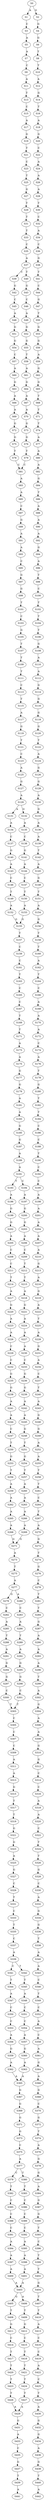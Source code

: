 strict digraph  {
	S0 -> S1 [ label = A ];
	S0 -> S2 [ label = G ];
	S1 -> S3 [ label = C ];
	S2 -> S4 [ label = G ];
	S3 -> S5 [ label = A ];
	S4 -> S6 [ label = G ];
	S5 -> S7 [ label = A ];
	S6 -> S8 [ label = T ];
	S7 -> S9 [ label = C ];
	S8 -> S10 [ label = T ];
	S9 -> S11 [ label = A ];
	S10 -> S12 [ label = A ];
	S11 -> S13 [ label = T ];
	S12 -> S14 [ label = G ];
	S13 -> S15 [ label = C ];
	S14 -> S16 [ label = T ];
	S15 -> S17 [ label = A ];
	S16 -> S18 [ label = A ];
	S17 -> S19 [ label = G ];
	S18 -> S20 [ label = G ];
	S19 -> S21 [ label = T ];
	S20 -> S22 [ label = C ];
	S21 -> S23 [ label = C ];
	S22 -> S24 [ label = A ];
	S23 -> S25 [ label = T ];
	S24 -> S26 [ label = A ];
	S25 -> S27 [ label = G ];
	S26 -> S28 [ label = A ];
	S27 -> S29 [ label = T ];
	S28 -> S30 [ label = T ];
	S29 -> S31 [ label = T ];
	S30 -> S32 [ label = C ];
	S31 -> S33 [ label = T ];
	S32 -> S34 [ label = A ];
	S33 -> S35 [ label = C ];
	S34 -> S36 [ label = C ];
	S35 -> S37 [ label = A ];
	S36 -> S38 [ label = G ];
	S37 -> S39 [ label = C ];
	S37 -> S40 [ label = T ];
	S38 -> S41 [ label = T ];
	S39 -> S42 [ label = G ];
	S40 -> S43 [ label = G ];
	S41 -> S44 [ label = C ];
	S42 -> S45 [ label = C ];
	S43 -> S46 [ label = C ];
	S44 -> S47 [ label = G ];
	S45 -> S48 [ label = A ];
	S46 -> S49 [ label = A ];
	S47 -> S50 [ label = T ];
	S48 -> S51 [ label = G ];
	S49 -> S52 [ label = G ];
	S50 -> S53 [ label = G ];
	S51 -> S54 [ label = G ];
	S52 -> S55 [ label = G ];
	S53 -> S56 [ label = G ];
	S54 -> S57 [ label = C ];
	S55 -> S58 [ label = T ];
	S56 -> S59 [ label = A ];
	S57 -> S60 [ label = A ];
	S58 -> S61 [ label = A ];
	S59 -> S62 [ label = G ];
	S60 -> S63 [ label = G ];
	S61 -> S64 [ label = G ];
	S62 -> S65 [ label = G ];
	S63 -> S66 [ label = A ];
	S64 -> S67 [ label = A ];
	S65 -> S68 [ label = T ];
	S66 -> S69 [ label = A ];
	S67 -> S70 [ label = A ];
	S68 -> S71 [ label = T ];
	S69 -> S72 [ label = G ];
	S70 -> S73 [ label = G ];
	S71 -> S74 [ label = T ];
	S72 -> S75 [ label = G ];
	S73 -> S76 [ label = G ];
	S74 -> S77 [ label = A ];
	S75 -> S78 [ label = T ];
	S76 -> S79 [ label = T ];
	S77 -> S80 [ label = A ];
	S78 -> S81 [ label = C ];
	S79 -> S81 [ label = C ];
	S80 -> S82 [ label = A ];
	S81 -> S83 [ label = A ];
	S82 -> S84 [ label = G ];
	S83 -> S85 [ label = A ];
	S84 -> S86 [ label = T ];
	S85 -> S87 [ label = C ];
	S86 -> S88 [ label = A ];
	S87 -> S89 [ label = G ];
	S88 -> S90 [ label = A ];
	S89 -> S91 [ label = A ];
	S90 -> S92 [ label = A ];
	S91 -> S93 [ label = A ];
	S92 -> S94 [ label = G ];
	S93 -> S95 [ label = C ];
	S94 -> S96 [ label = A ];
	S95 -> S97 [ label = G ];
	S96 -> S98 [ label = T ];
	S97 -> S99 [ label = G ];
	S98 -> S100 [ label = C ];
	S99 -> S101 [ label = T ];
	S100 -> S102 [ label = T ];
	S101 -> S103 [ label = C ];
	S102 -> S104 [ label = T ];
	S103 -> S105 [ label = G ];
	S104 -> S106 [ label = T ];
	S105 -> S107 [ label = T ];
	S106 -> S108 [ label = G ];
	S107 -> S109 [ label = T ];
	S108 -> S110 [ label = A ];
	S109 -> S111 [ label = T ];
	S110 -> S112 [ label = A ];
	S111 -> S113 [ label = C ];
	S112 -> S114 [ label = G ];
	S113 -> S115 [ label = T ];
	S114 -> S116 [ label = G ];
	S115 -> S117 [ label = A ];
	S116 -> S118 [ label = G ];
	S117 -> S119 [ label = G ];
	S118 -> S120 [ label = G ];
	S119 -> S121 [ label = T ];
	S120 -> S122 [ label = T ];
	S121 -> S123 [ label = C ];
	S122 -> S124 [ label = A ];
	S123 -> S125 [ label = A ];
	S124 -> S126 [ label = G ];
	S125 -> S127 [ label = G ];
	S126 -> S128 [ label = G ];
	S127 -> S129 [ label = A ];
	S128 -> S130 [ label = A ];
	S129 -> S131 [ label = A ];
	S129 -> S132 [ label = G ];
	S130 -> S133 [ label = G ];
	S131 -> S134 [ label = A ];
	S132 -> S135 [ label = A ];
	S133 -> S136 [ label = A ];
	S134 -> S137 [ label = C ];
	S135 -> S138 [ label = C ];
	S136 -> S139 [ label = A ];
	S137 -> S140 [ label = G ];
	S138 -> S141 [ label = G ];
	S139 -> S142 [ label = T ];
	S140 -> S143 [ label = A ];
	S141 -> S144 [ label = A ];
	S142 -> S145 [ label = A ];
	S143 -> S146 [ label = C ];
	S144 -> S147 [ label = C ];
	S145 -> S148 [ label = G ];
	S146 -> S149 [ label = T ];
	S147 -> S150 [ label = T ];
	S148 -> S151 [ label = T ];
	S149 -> S152 [ label = A ];
	S150 -> S153 [ label = A ];
	S151 -> S154 [ label = A ];
	S152 -> S155 [ label = G ];
	S153 -> S155 [ label = G ];
	S154 -> S156 [ label = G ];
	S155 -> S157 [ label = T ];
	S156 -> S158 [ label = T ];
	S157 -> S159 [ label = C ];
	S158 -> S160 [ label = T ];
	S159 -> S161 [ label = C ];
	S160 -> S162 [ label = A ];
	S161 -> S163 [ label = T ];
	S162 -> S164 [ label = T ];
	S163 -> S165 [ label = C ];
	S164 -> S166 [ label = C ];
	S165 -> S167 [ label = C ];
	S166 -> S168 [ label = A ];
	S167 -> S169 [ label = T ];
	S168 -> S170 [ label = A ];
	S169 -> S171 [ label = T ];
	S170 -> S172 [ label = A ];
	S171 -> S173 [ label = A ];
	S172 -> S174 [ label = C ];
	S173 -> S175 [ label = A ];
	S174 -> S176 [ label = A ];
	S175 -> S177 [ label = G ];
	S176 -> S178 [ label = T ];
	S177 -> S179 [ label = G ];
	S178 -> S180 [ label = G ];
	S179 -> S181 [ label = A ];
	S180 -> S182 [ label = T ];
	S181 -> S183 [ label = A ];
	S182 -> S184 [ label = T ];
	S183 -> S185 [ label = G ];
	S184 -> S186 [ label = C ];
	S185 -> S187 [ label = G ];
	S186 -> S188 [ label = C ];
	S187 -> S189 [ label = A ];
	S188 -> S190 [ label = T ];
	S189 -> S191 [ label = A ];
	S190 -> S192 [ label = C ];
	S191 -> S193 [ label = T ];
	S191 -> S194 [ label = C ];
	S192 -> S195 [ label = C ];
	S193 -> S196 [ label = A ];
	S194 -> S197 [ label = A ];
	S195 -> S198 [ label = A ];
	S196 -> S199 [ label = G ];
	S197 -> S200 [ label = G ];
	S198 -> S201 [ label = A ];
	S199 -> S202 [ label = G ];
	S200 -> S203 [ label = G ];
	S201 -> S204 [ label = A ];
	S202 -> S205 [ label = A ];
	S203 -> S206 [ label = A ];
	S204 -> S207 [ label = A ];
	S205 -> S208 [ label = C ];
	S206 -> S209 [ label = C ];
	S207 -> S210 [ label = A ];
	S208 -> S211 [ label = C ];
	S209 -> S212 [ label = T ];
	S210 -> S213 [ label = G ];
	S211 -> S214 [ label = T ];
	S212 -> S215 [ label = T ];
	S213 -> S216 [ label = A ];
	S214 -> S217 [ label = A ];
	S215 -> S218 [ label = A ];
	S216 -> S219 [ label = G ];
	S217 -> S220 [ label = G ];
	S218 -> S221 [ label = G ];
	S219 -> S222 [ label = A ];
	S220 -> S223 [ label = A ];
	S221 -> S224 [ label = A ];
	S222 -> S225 [ label = T ];
	S223 -> S226 [ label = A ];
	S224 -> S227 [ label = A ];
	S225 -> S228 [ label = A ];
	S226 -> S229 [ label = C ];
	S227 -> S230 [ label = A ];
	S228 -> S231 [ label = G ];
	S229 -> S232 [ label = C ];
	S230 -> S233 [ label = C ];
	S231 -> S234 [ label = A ];
	S232 -> S235 [ label = G ];
	S233 -> S236 [ label = G ];
	S234 -> S237 [ label = C ];
	S235 -> S238 [ label = G ];
	S236 -> S239 [ label = G ];
	S237 -> S240 [ label = T ];
	S238 -> S241 [ label = A ];
	S239 -> S242 [ label = A ];
	S240 -> S243 [ label = A ];
	S241 -> S244 [ label = A ];
	S242 -> S245 [ label = A ];
	S243 -> S246 [ label = G ];
	S244 -> S247 [ label = C ];
	S245 -> S248 [ label = G ];
	S246 -> S249 [ label = G ];
	S247 -> S250 [ label = T ];
	S248 -> S251 [ label = T ];
	S249 -> S252 [ label = A ];
	S250 -> S253 [ label = G ];
	S251 -> S254 [ label = G ];
	S252 -> S255 [ label = A ];
	S253 -> S256 [ label = T ];
	S254 -> S257 [ label = T ];
	S255 -> S258 [ label = T ];
	S256 -> S259 [ label = A ];
	S257 -> S260 [ label = A ];
	S258 -> S261 [ label = T ];
	S259 -> S262 [ label = A ];
	S260 -> S263 [ label = A ];
	S261 -> S264 [ label = C ];
	S262 -> S265 [ label = A ];
	S263 -> S266 [ label = A ];
	S264 -> S267 [ label = T ];
	S265 -> S268 [ label = A ];
	S266 -> S269 [ label = A ];
	S267 -> S270 [ label = A ];
	S268 -> S271 [ label = G ];
	S269 -> S271 [ label = G ];
	S270 -> S272 [ label = G ];
	S271 -> S273 [ label = A ];
	S272 -> S274 [ label = T ];
	S273 -> S275 [ label = T ];
	S274 -> S276 [ label = G ];
	S275 -> S277 [ label = A ];
	S276 -> S278 [ label = C ];
	S277 -> S279 [ label = G ];
	S277 -> S280 [ label = A ];
	S278 -> S281 [ label = T ];
	S279 -> S282 [ label = C ];
	S280 -> S283 [ label = C ];
	S281 -> S284 [ label = T ];
	S282 -> S285 [ label = A ];
	S283 -> S286 [ label = A ];
	S284 -> S287 [ label = G ];
	S285 -> S288 [ label = T ];
	S286 -> S289 [ label = T ];
	S287 -> S290 [ label = A ];
	S288 -> S291 [ label = A ];
	S289 -> S292 [ label = A ];
	S290 -> S293 [ label = A ];
	S291 -> S294 [ label = G ];
	S292 -> S295 [ label = G ];
	S293 -> S296 [ label = A ];
	S294 -> S297 [ label = G ];
	S295 -> S298 [ label = G ];
	S296 -> S299 [ label = T ];
	S297 -> S300 [ label = C ];
	S298 -> S301 [ label = C ];
	S299 -> S302 [ label = A ];
	S300 -> S303 [ label = T ];
	S301 -> S303 [ label = T ];
	S302 -> S304 [ label = G ];
	S303 -> S305 [ label = C ];
	S304 -> S306 [ label = A ];
	S305 -> S307 [ label = C ];
	S306 -> S308 [ label = A ];
	S307 -> S309 [ label = C ];
	S308 -> S310 [ label = G ];
	S309 -> S311 [ label = A ];
	S310 -> S312 [ label = G ];
	S311 -> S313 [ label = A ];
	S312 -> S314 [ label = C ];
	S313 -> S315 [ label = G ];
	S314 -> S316 [ label = C ];
	S315 -> S317 [ label = T ];
	S316 -> S318 [ label = A ];
	S317 -> S319 [ label = T ];
	S318 -> S320 [ label = A ];
	S319 -> S321 [ label = G ];
	S320 -> S322 [ label = C ];
	S321 -> S323 [ label = G ];
	S322 -> S324 [ label = T ];
	S323 -> S325 [ label = A ];
	S324 -> S326 [ label = T ];
	S325 -> S327 [ label = G ];
	S326 -> S328 [ label = G ];
	S327 -> S329 [ label = C ];
	S328 -> S330 [ label = C ];
	S329 -> S331 [ label = T ];
	S330 -> S332 [ label = A ];
	S331 -> S333 [ label = C ];
	S332 -> S334 [ label = G ];
	S333 -> S335 [ label = T ];
	S334 -> S336 [ label = G ];
	S335 -> S337 [ label = C ];
	S336 -> S338 [ label = T ];
	S337 -> S339 [ label = A ];
	S338 -> S340 [ label = A ];
	S339 -> S341 [ label = C ];
	S339 -> S342 [ label = T ];
	S340 -> S343 [ label = A ];
	S341 -> S344 [ label = T ];
	S342 -> S345 [ label = T ];
	S343 -> S346 [ label = C ];
	S344 -> S347 [ label = A ];
	S345 -> S348 [ label = A ];
	S346 -> S349 [ label = T ];
	S347 -> S350 [ label = C ];
	S348 -> S351 [ label = C ];
	S349 -> S352 [ label = C ];
	S350 -> S353 [ label = C ];
	S351 -> S354 [ label = C ];
	S352 -> S355 [ label = A ];
	S353 -> S356 [ label = A ];
	S354 -> S357 [ label = A ];
	S355 -> S358 [ label = C ];
	S356 -> S359 [ label = G ];
	S357 -> S360 [ label = G ];
	S358 -> S361 [ label = A ];
	S359 -> S362 [ label = A ];
	S360 -> S363 [ label = A ];
	S361 -> S364 [ label = G ];
	S362 -> S365 [ label = A ];
	S363 -> S365 [ label = A ];
	S364 -> S366 [ label = A ];
	S365 -> S367 [ label = G ];
	S366 -> S368 [ label = G ];
	S367 -> S369 [ label = G ];
	S368 -> S370 [ label = C ];
	S369 -> S371 [ label = G ];
	S370 -> S372 [ label = G ];
	S371 -> S373 [ label = G ];
	S372 -> S374 [ label = T ];
	S373 -> S375 [ label = C ];
	S374 -> S376 [ label = A ];
	S375 -> S377 [ label = A ];
	S376 -> S378 [ label = G ];
	S377 -> S379 [ label = C ];
	S377 -> S380 [ label = T ];
	S378 -> S381 [ label = G ];
	S379 -> S382 [ label = T ];
	S380 -> S383 [ label = T ];
	S381 -> S384 [ label = A ];
	S382 -> S385 [ label = C ];
	S383 -> S386 [ label = C ];
	S384 -> S387 [ label = G ];
	S385 -> S388 [ label = C ];
	S386 -> S389 [ label = C ];
	S387 -> S390 [ label = G ];
	S388 -> S391 [ label = C ];
	S389 -> S392 [ label = C ];
	S390 -> S393 [ label = T ];
	S391 -> S394 [ label = A ];
	S392 -> S395 [ label = A ];
	S393 -> S396 [ label = C ];
	S394 -> S397 [ label = A ];
	S395 -> S398 [ label = A ];
	S396 -> S399 [ label = T ];
	S397 -> S400 [ label = A ];
	S398 -> S401 [ label = A ];
	S399 -> S402 [ label = T ];
	S400 -> S403 [ label = A ];
	S401 -> S403 [ label = A ];
	S402 -> S404 [ label = G ];
	S403 -> S405 [ label = G ];
	S403 -> S406 [ label = A ];
	S404 -> S407 [ label = T ];
	S405 -> S408 [ label = T ];
	S406 -> S409 [ label = T ];
	S407 -> S410 [ label = T ];
	S408 -> S411 [ label = G ];
	S409 -> S412 [ label = G ];
	S410 -> S413 [ label = A ];
	S411 -> S414 [ label = C ];
	S412 -> S415 [ label = C ];
	S413 -> S416 [ label = C ];
	S414 -> S417 [ label = T ];
	S415 -> S418 [ label = T ];
	S416 -> S419 [ label = C ];
	S417 -> S420 [ label = T ];
	S418 -> S421 [ label = T ];
	S419 -> S422 [ label = A ];
	S420 -> S423 [ label = T ];
	S421 -> S424 [ label = T ];
	S422 -> S425 [ label = C ];
	S423 -> S426 [ label = T ];
	S424 -> S427 [ label = T ];
	S425 -> S428 [ label = T ];
	S426 -> S429 [ label = A ];
	S427 -> S429 [ label = A ];
	S428 -> S430 [ label = A ];
	S429 -> S431 [ label = G ];
	S430 -> S432 [ label = G ];
	S431 -> S433 [ label = A ];
	S432 -> S434 [ label = G ];
	S433 -> S435 [ label = C ];
	S434 -> S436 [ label = A ];
	S435 -> S437 [ label = G ];
	S436 -> S438 [ label = G ];
	S437 -> S439 [ label = T ];
	S438 -> S440 [ label = T ];
	S439 -> S441 [ label = A ];
	S440 -> S442 [ label = A ];
}
